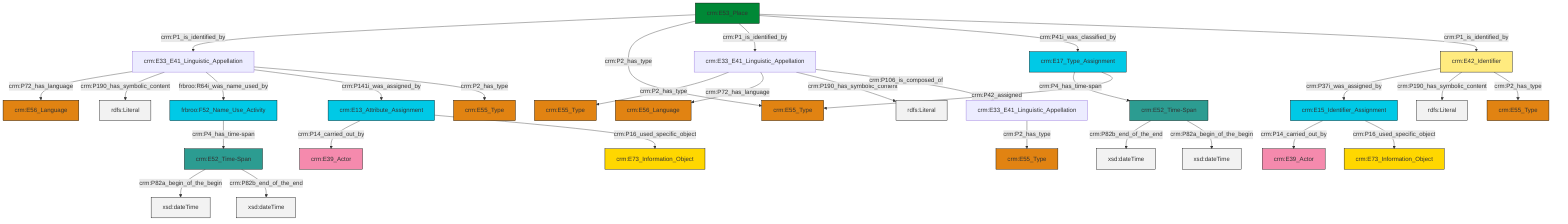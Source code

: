 graph TD
classDef Literal fill:#f2f2f2,stroke:#000000;
classDef CRM_Entity fill:#FFFFFF,stroke:#000000;
classDef Temporal_Entity fill:#00C9E6, stroke:#000000;
classDef Type fill:#E18312, stroke:#000000;
classDef Time-Span fill:#2C9C91, stroke:#000000;
classDef Appellation fill:#FFEB7F, stroke:#000000;
classDef Place fill:#008836, stroke:#000000;
classDef Persistent_Item fill:#B266B2, stroke:#000000;
classDef Conceptual_Object fill:#FFD700, stroke:#000000;
classDef Physical_Thing fill:#D2B48C, stroke:#000000;
classDef Actor fill:#f58aad, stroke:#000000;
classDef PC_Classes fill:#4ce600, stroke:#000000;
classDef Multi fill:#cccccc,stroke:#000000;

0["crm:E52_Time-Span"]:::Time-Span -->|crm:P82b_end_of_the_end| 1[xsd:dateTime]:::Literal
4["frbroo:F52_Name_Use_Activity"]:::Temporal_Entity -->|crm:P4_has_time-span| 5["crm:E52_Time-Span"]:::Time-Span
6["crm:E17_Type_Assignment"]:::Temporal_Entity -->|crm:P4_has_time-span| 0["crm:E52_Time-Span"]:::Time-Span
5["crm:E52_Time-Span"]:::Time-Span -->|crm:P82a_begin_of_the_begin| 11[xsd:dateTime]:::Literal
5["crm:E52_Time-Span"]:::Time-Span -->|crm:P82b_end_of_the_end| 15[xsd:dateTime]:::Literal
16["crm:E33_E41_Linguistic_Appellation"]:::Default -->|crm:P2_has_type| 17["crm:E55_Type"]:::Type
21["crm:E33_E41_Linguistic_Appellation"]:::Default -->|crm:P2_has_type| 9["crm:E55_Type"]:::Type
19["crm:E53_Place"]:::Place -->|crm:P1_is_identified_by| 7["crm:E33_E41_Linguistic_Appellation"]:::Default
22["crm:E42_Identifier"]:::Appellation -->|crm:P37i_was_assigned_by| 2["crm:E15_Identifier_Assignment"]:::Temporal_Entity
2["crm:E15_Identifier_Assignment"]:::Temporal_Entity -->|crm:P14_carried_out_by| 23["crm:E39_Actor"]:::Actor
6["crm:E17_Type_Assignment"]:::Temporal_Entity -->|crm:P42_assigned| 24["crm:E55_Type"]:::Type
19["crm:E53_Place"]:::Place -->|crm:P2_has_type| 24["crm:E55_Type"]:::Type
2["crm:E15_Identifier_Assignment"]:::Temporal_Entity -->|crm:P16_used_specific_object| 13["crm:E73_Information_Object"]:::Conceptual_Object
7["crm:E33_E41_Linguistic_Appellation"]:::Default -->|crm:P72_has_language| 28["crm:E56_Language"]:::Type
16["crm:E33_E41_Linguistic_Appellation"]:::Default -->|crm:P72_has_language| 30["crm:E56_Language"]:::Type
7["crm:E33_E41_Linguistic_Appellation"]:::Default -->|crm:P190_has_symbolic_content| 33[rdfs:Literal]:::Literal
7["crm:E33_E41_Linguistic_Appellation"]:::Default -->|frbroo:R64i_was_name_used_by| 4["frbroo:F52_Name_Use_Activity"]:::Temporal_Entity
22["crm:E42_Identifier"]:::Appellation -->|crm:P190_has_symbolic_content| 36[rdfs:Literal]:::Literal
16["crm:E33_E41_Linguistic_Appellation"]:::Default -->|crm:P190_has_symbolic_content| 37[rdfs:Literal]:::Literal
22["crm:E42_Identifier"]:::Appellation -->|crm:P2_has_type| 31["crm:E55_Type"]:::Type
19["crm:E53_Place"]:::Place -->|crm:P1_is_identified_by| 16["crm:E33_E41_Linguistic_Appellation"]:::Default
25["crm:E13_Attribute_Assignment"]:::Temporal_Entity -->|crm:P14_carried_out_by| 38["crm:E39_Actor"]:::Actor
7["crm:E33_E41_Linguistic_Appellation"]:::Default -->|crm:P141i_was_assigned_by| 25["crm:E13_Attribute_Assignment"]:::Temporal_Entity
25["crm:E13_Attribute_Assignment"]:::Temporal_Entity -->|crm:P16_used_specific_object| 46["crm:E73_Information_Object"]:::Conceptual_Object
0["crm:E52_Time-Span"]:::Time-Span -->|crm:P82a_begin_of_the_begin| 48[xsd:dateTime]:::Literal
7["crm:E33_E41_Linguistic_Appellation"]:::Default -->|crm:P2_has_type| 39["crm:E55_Type"]:::Type
19["crm:E53_Place"]:::Place -->|crm:P41i_was_classified_by| 6["crm:E17_Type_Assignment"]:::Temporal_Entity
16["crm:E33_E41_Linguistic_Appellation"]:::Default -->|crm:P106_is_composed_of| 21["crm:E33_E41_Linguistic_Appellation"]:::Default
19["crm:E53_Place"]:::Place -->|crm:P1_is_identified_by| 22["crm:E42_Identifier"]:::Appellation